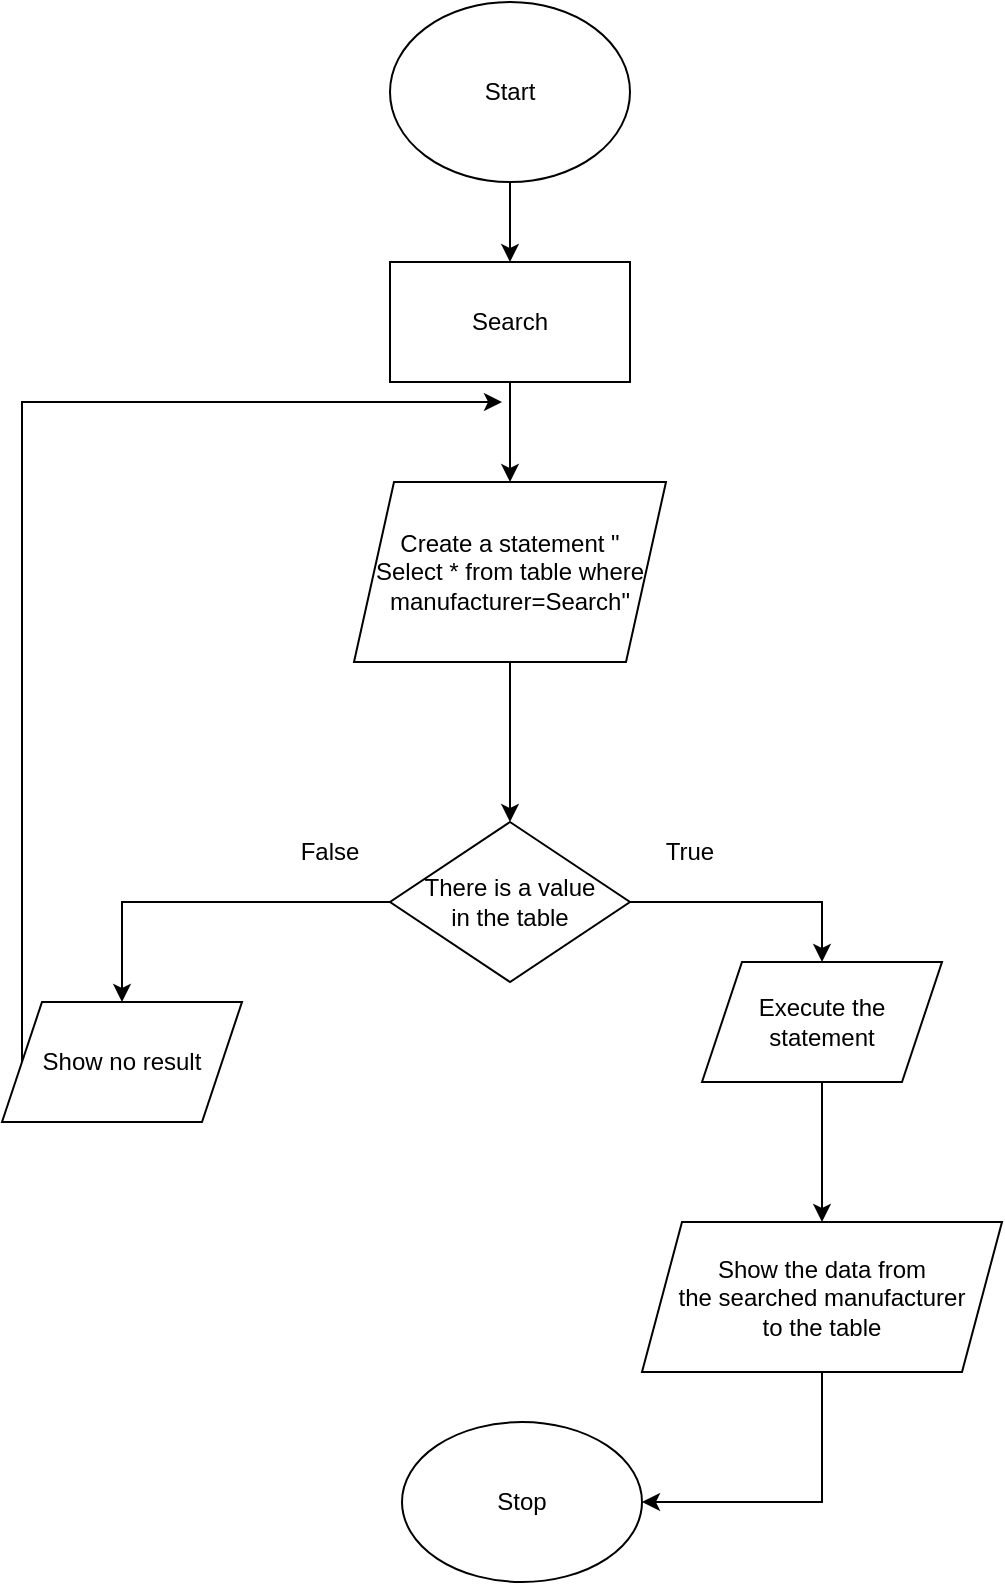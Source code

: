<mxfile version="21.6.5" type="github" pages="4">
  <diagram name="Filter by manufacturer" id="b0GberjzZ939CXaLA34X">
    <mxGraphModel dx="1050" dy="573" grid="1" gridSize="10" guides="1" tooltips="1" connect="1" arrows="1" fold="1" page="1" pageScale="1" pageWidth="827" pageHeight="1169" math="0" shadow="0">
      <root>
        <mxCell id="0" />
        <mxCell id="1" parent="0" />
        <mxCell id="7AaVf39T8sH8r62OQnQh-11" style="edgeStyle=orthogonalEdgeStyle;rounded=0;orthogonalLoop=1;jettySize=auto;html=1;exitX=0.5;exitY=1;exitDx=0;exitDy=0;entryX=0.5;entryY=0;entryDx=0;entryDy=0;" edge="1" parent="1" source="7AaVf39T8sH8r62OQnQh-2" target="7AaVf39T8sH8r62OQnQh-4">
          <mxGeometry relative="1" as="geometry" />
        </mxCell>
        <mxCell id="7AaVf39T8sH8r62OQnQh-2" value="Start" style="ellipse;whiteSpace=wrap;html=1;" vertex="1" parent="1">
          <mxGeometry x="354" y="30" width="120" height="90" as="geometry" />
        </mxCell>
        <mxCell id="7AaVf39T8sH8r62OQnQh-3" value="Stop" style="ellipse;whiteSpace=wrap;html=1;" vertex="1" parent="1">
          <mxGeometry x="360" y="740" width="120" height="80" as="geometry" />
        </mxCell>
        <mxCell id="7AaVf39T8sH8r62OQnQh-12" style="edgeStyle=orthogonalEdgeStyle;rounded=0;orthogonalLoop=1;jettySize=auto;html=1;exitX=0.5;exitY=1;exitDx=0;exitDy=0;entryX=0.5;entryY=0;entryDx=0;entryDy=0;" edge="1" parent="1" source="7AaVf39T8sH8r62OQnQh-4" target="7AaVf39T8sH8r62OQnQh-5">
          <mxGeometry relative="1" as="geometry" />
        </mxCell>
        <mxCell id="7AaVf39T8sH8r62OQnQh-4" value="Search" style="rounded=0;whiteSpace=wrap;html=1;" vertex="1" parent="1">
          <mxGeometry x="354" y="160" width="120" height="60" as="geometry" />
        </mxCell>
        <mxCell id="7AaVf39T8sH8r62OQnQh-13" style="edgeStyle=orthogonalEdgeStyle;rounded=0;orthogonalLoop=1;jettySize=auto;html=1;exitX=0.5;exitY=1;exitDx=0;exitDy=0;entryX=0.5;entryY=0;entryDx=0;entryDy=0;" edge="1" parent="1" source="7AaVf39T8sH8r62OQnQh-5" target="7AaVf39T8sH8r62OQnQh-6">
          <mxGeometry relative="1" as="geometry" />
        </mxCell>
        <mxCell id="7AaVf39T8sH8r62OQnQh-5" value="Create a statement &quot;&lt;br&gt;Select * from table where&lt;br&gt;manufacturer=Search&quot;" style="shape=parallelogram;perimeter=parallelogramPerimeter;whiteSpace=wrap;html=1;fixedSize=1;" vertex="1" parent="1">
          <mxGeometry x="336" y="270" width="156" height="90" as="geometry" />
        </mxCell>
        <mxCell id="7AaVf39T8sH8r62OQnQh-7" style="edgeStyle=orthogonalEdgeStyle;rounded=0;orthogonalLoop=1;jettySize=auto;html=1;entryX=0.5;entryY=0;entryDx=0;entryDy=0;" edge="1" parent="1" source="7AaVf39T8sH8r62OQnQh-20" target="7AaVf39T8sH8r62OQnQh-9">
          <mxGeometry relative="1" as="geometry">
            <mxPoint x="630" y="530" as="targetPoint" />
          </mxGeometry>
        </mxCell>
        <mxCell id="7AaVf39T8sH8r62OQnQh-8" style="edgeStyle=orthogonalEdgeStyle;rounded=0;orthogonalLoop=1;jettySize=auto;html=1;exitX=0;exitY=0.5;exitDx=0;exitDy=0;entryX=0.5;entryY=0;entryDx=0;entryDy=0;" edge="1" parent="1" source="7AaVf39T8sH8r62OQnQh-6" target="7AaVf39T8sH8r62OQnQh-10">
          <mxGeometry relative="1" as="geometry">
            <mxPoint x="230" y="540" as="targetPoint" />
          </mxGeometry>
        </mxCell>
        <mxCell id="7AaVf39T8sH8r62OQnQh-6" value="There is a value&lt;br&gt;in the table" style="rhombus;whiteSpace=wrap;html=1;" vertex="1" parent="1">
          <mxGeometry x="354" y="440" width="120" height="80" as="geometry" />
        </mxCell>
        <mxCell id="7AaVf39T8sH8r62OQnQh-14" style="edgeStyle=orthogonalEdgeStyle;rounded=0;orthogonalLoop=1;jettySize=auto;html=1;exitX=0.5;exitY=1;exitDx=0;exitDy=0;entryX=1;entryY=0.5;entryDx=0;entryDy=0;" edge="1" parent="1" source="7AaVf39T8sH8r62OQnQh-9" target="7AaVf39T8sH8r62OQnQh-3">
          <mxGeometry relative="1" as="geometry" />
        </mxCell>
        <mxCell id="7AaVf39T8sH8r62OQnQh-9" value="Show the data from&lt;br&gt;the searched manufacturer&lt;br&gt;to the table" style="shape=parallelogram;perimeter=parallelogramPerimeter;whiteSpace=wrap;html=1;fixedSize=1;" vertex="1" parent="1">
          <mxGeometry x="480" y="640" width="180" height="75" as="geometry" />
        </mxCell>
        <mxCell id="7AaVf39T8sH8r62OQnQh-15" style="edgeStyle=orthogonalEdgeStyle;rounded=0;orthogonalLoop=1;jettySize=auto;html=1;exitX=0;exitY=0.5;exitDx=0;exitDy=0;" edge="1" parent="1" source="7AaVf39T8sH8r62OQnQh-10">
          <mxGeometry relative="1" as="geometry">
            <mxPoint x="410" y="230" as="targetPoint" />
            <mxPoint x="10" y="330" as="sourcePoint" />
            <Array as="points">
              <mxPoint x="170" y="230" />
            </Array>
          </mxGeometry>
        </mxCell>
        <mxCell id="7AaVf39T8sH8r62OQnQh-10" value="Show no result" style="shape=parallelogram;perimeter=parallelogramPerimeter;whiteSpace=wrap;html=1;fixedSize=1;" vertex="1" parent="1">
          <mxGeometry x="160" y="530" width="120" height="60" as="geometry" />
        </mxCell>
        <mxCell id="7AaVf39T8sH8r62OQnQh-17" value="True" style="text;html=1;strokeColor=none;fillColor=none;align=center;verticalAlign=middle;whiteSpace=wrap;rounded=0;" vertex="1" parent="1">
          <mxGeometry x="474" y="440" width="60" height="30" as="geometry" />
        </mxCell>
        <mxCell id="7AaVf39T8sH8r62OQnQh-18" value="False" style="text;html=1;strokeColor=none;fillColor=none;align=center;verticalAlign=middle;whiteSpace=wrap;rounded=0;" vertex="1" parent="1">
          <mxGeometry x="294" y="440" width="60" height="30" as="geometry" />
        </mxCell>
        <mxCell id="7AaVf39T8sH8r62OQnQh-21" value="" style="edgeStyle=orthogonalEdgeStyle;rounded=0;orthogonalLoop=1;jettySize=auto;html=1;entryX=0.5;entryY=0;entryDx=0;entryDy=0;" edge="1" parent="1" source="7AaVf39T8sH8r62OQnQh-6" target="7AaVf39T8sH8r62OQnQh-20">
          <mxGeometry relative="1" as="geometry">
            <mxPoint x="660" y="620" as="targetPoint" />
            <mxPoint x="474" y="480" as="sourcePoint" />
          </mxGeometry>
        </mxCell>
        <mxCell id="7AaVf39T8sH8r62OQnQh-20" value="Execute the statement" style="shape=parallelogram;perimeter=parallelogramPerimeter;whiteSpace=wrap;html=1;fixedSize=1;" vertex="1" parent="1">
          <mxGeometry x="510" y="510" width="120" height="60" as="geometry" />
        </mxCell>
      </root>
    </mxGraphModel>
  </diagram>
  <diagram id="K9-OZ3rQHB-3n7ECAeAO" name="Filter by price">
    <mxGraphModel dx="1050" dy="573" grid="1" gridSize="10" guides="1" tooltips="1" connect="1" arrows="1" fold="1" page="1" pageScale="1" pageWidth="827" pageHeight="1169" math="0" shadow="0">
      <root>
        <mxCell id="0" />
        <mxCell id="1" parent="0" />
        <mxCell id="o4AWCn1PAFYPJTc8kCKz-1" style="edgeStyle=orthogonalEdgeStyle;rounded=0;orthogonalLoop=1;jettySize=auto;html=1;exitX=0.5;exitY=1;exitDx=0;exitDy=0;entryX=0.5;entryY=0;entryDx=0;entryDy=0;" edge="1" parent="1" source="o4AWCn1PAFYPJTc8kCKz-2" target="o4AWCn1PAFYPJTc8kCKz-5">
          <mxGeometry relative="1" as="geometry" />
        </mxCell>
        <mxCell id="o4AWCn1PAFYPJTc8kCKz-2" value="Start" style="ellipse;whiteSpace=wrap;html=1;" vertex="1" parent="1">
          <mxGeometry x="354" y="30" width="120" height="90" as="geometry" />
        </mxCell>
        <mxCell id="o4AWCn1PAFYPJTc8kCKz-3" value="Stop" style="ellipse;whiteSpace=wrap;html=1;" vertex="1" parent="1">
          <mxGeometry x="360" y="740" width="120" height="80" as="geometry" />
        </mxCell>
        <mxCell id="o4AWCn1PAFYPJTc8kCKz-4" style="edgeStyle=orthogonalEdgeStyle;rounded=0;orthogonalLoop=1;jettySize=auto;html=1;exitX=0.5;exitY=1;exitDx=0;exitDy=0;entryX=0.5;entryY=0;entryDx=0;entryDy=0;" edge="1" parent="1" source="o4AWCn1PAFYPJTc8kCKz-5" target="o4AWCn1PAFYPJTc8kCKz-7">
          <mxGeometry relative="1" as="geometry" />
        </mxCell>
        <mxCell id="o4AWCn1PAFYPJTc8kCKz-5" value="Search" style="rounded=0;whiteSpace=wrap;html=1;" vertex="1" parent="1">
          <mxGeometry x="354" y="160" width="120" height="60" as="geometry" />
        </mxCell>
        <mxCell id="o4AWCn1PAFYPJTc8kCKz-6" style="edgeStyle=orthogonalEdgeStyle;rounded=0;orthogonalLoop=1;jettySize=auto;html=1;exitX=0.5;exitY=1;exitDx=0;exitDy=0;entryX=0.5;entryY=0;entryDx=0;entryDy=0;" edge="1" parent="1" source="o4AWCn1PAFYPJTc8kCKz-7" target="o4AWCn1PAFYPJTc8kCKz-10">
          <mxGeometry relative="1" as="geometry" />
        </mxCell>
        <mxCell id="o4AWCn1PAFYPJTc8kCKz-7" value="Create a statement &quot;&lt;br&gt;Select * from table where&lt;br&gt;Price=Search&quot;" style="shape=parallelogram;perimeter=parallelogramPerimeter;whiteSpace=wrap;html=1;fixedSize=1;" vertex="1" parent="1">
          <mxGeometry x="336" y="270" width="156" height="90" as="geometry" />
        </mxCell>
        <mxCell id="o4AWCn1PAFYPJTc8kCKz-8" style="edgeStyle=orthogonalEdgeStyle;rounded=0;orthogonalLoop=1;jettySize=auto;html=1;entryX=0.5;entryY=0;entryDx=0;entryDy=0;" edge="1" parent="1" source="o4AWCn1PAFYPJTc8kCKz-18" target="o4AWCn1PAFYPJTc8kCKz-12">
          <mxGeometry relative="1" as="geometry">
            <mxPoint x="630" y="530" as="targetPoint" />
          </mxGeometry>
        </mxCell>
        <mxCell id="o4AWCn1PAFYPJTc8kCKz-9" style="edgeStyle=orthogonalEdgeStyle;rounded=0;orthogonalLoop=1;jettySize=auto;html=1;exitX=0;exitY=0.5;exitDx=0;exitDy=0;entryX=0.5;entryY=0;entryDx=0;entryDy=0;" edge="1" parent="1" source="o4AWCn1PAFYPJTc8kCKz-10" target="o4AWCn1PAFYPJTc8kCKz-14">
          <mxGeometry relative="1" as="geometry">
            <mxPoint x="230" y="540" as="targetPoint" />
          </mxGeometry>
        </mxCell>
        <mxCell id="o4AWCn1PAFYPJTc8kCKz-10" value="There is a value&lt;br&gt;in the table" style="rhombus;whiteSpace=wrap;html=1;" vertex="1" parent="1">
          <mxGeometry x="354" y="440" width="120" height="80" as="geometry" />
        </mxCell>
        <mxCell id="o4AWCn1PAFYPJTc8kCKz-11" style="edgeStyle=orthogonalEdgeStyle;rounded=0;orthogonalLoop=1;jettySize=auto;html=1;exitX=0.5;exitY=1;exitDx=0;exitDy=0;entryX=1;entryY=0.5;entryDx=0;entryDy=0;" edge="1" parent="1" source="o4AWCn1PAFYPJTc8kCKz-12" target="o4AWCn1PAFYPJTc8kCKz-3">
          <mxGeometry relative="1" as="geometry" />
        </mxCell>
        <mxCell id="o4AWCn1PAFYPJTc8kCKz-12" value="Show the data from&lt;br&gt;the searched Price&lt;br&gt;to the table" style="shape=parallelogram;perimeter=parallelogramPerimeter;whiteSpace=wrap;html=1;fixedSize=1;" vertex="1" parent="1">
          <mxGeometry x="480" y="640" width="180" height="75" as="geometry" />
        </mxCell>
        <mxCell id="o4AWCn1PAFYPJTc8kCKz-13" style="edgeStyle=orthogonalEdgeStyle;rounded=0;orthogonalLoop=1;jettySize=auto;html=1;exitX=0;exitY=0.5;exitDx=0;exitDy=0;" edge="1" parent="1" source="o4AWCn1PAFYPJTc8kCKz-14">
          <mxGeometry relative="1" as="geometry">
            <mxPoint x="410" y="230" as="targetPoint" />
            <mxPoint x="10" y="330" as="sourcePoint" />
            <Array as="points">
              <mxPoint x="170" y="230" />
            </Array>
          </mxGeometry>
        </mxCell>
        <mxCell id="o4AWCn1PAFYPJTc8kCKz-14" value="Show no result" style="shape=parallelogram;perimeter=parallelogramPerimeter;whiteSpace=wrap;html=1;fixedSize=1;" vertex="1" parent="1">
          <mxGeometry x="160" y="530" width="120" height="60" as="geometry" />
        </mxCell>
        <mxCell id="o4AWCn1PAFYPJTc8kCKz-15" value="True" style="text;html=1;strokeColor=none;fillColor=none;align=center;verticalAlign=middle;whiteSpace=wrap;rounded=0;" vertex="1" parent="1">
          <mxGeometry x="474" y="440" width="60" height="30" as="geometry" />
        </mxCell>
        <mxCell id="o4AWCn1PAFYPJTc8kCKz-16" value="False" style="text;html=1;strokeColor=none;fillColor=none;align=center;verticalAlign=middle;whiteSpace=wrap;rounded=0;" vertex="1" parent="1">
          <mxGeometry x="294" y="440" width="60" height="30" as="geometry" />
        </mxCell>
        <mxCell id="o4AWCn1PAFYPJTc8kCKz-17" value="" style="edgeStyle=orthogonalEdgeStyle;rounded=0;orthogonalLoop=1;jettySize=auto;html=1;entryX=0.5;entryY=0;entryDx=0;entryDy=0;" edge="1" parent="1" source="o4AWCn1PAFYPJTc8kCKz-10" target="o4AWCn1PAFYPJTc8kCKz-18">
          <mxGeometry relative="1" as="geometry">
            <mxPoint x="660" y="620" as="targetPoint" />
            <mxPoint x="474" y="480" as="sourcePoint" />
          </mxGeometry>
        </mxCell>
        <mxCell id="o4AWCn1PAFYPJTc8kCKz-18" value="Execute the statement" style="shape=parallelogram;perimeter=parallelogramPerimeter;whiteSpace=wrap;html=1;fixedSize=1;" vertex="1" parent="1">
          <mxGeometry x="510" y="510" width="120" height="60" as="geometry" />
        </mxCell>
      </root>
    </mxGraphModel>
  </diagram>
  <diagram id="mfEXxE6C-foX_zjAlTVi" name="Order by release date DESC&#39;">
    <mxGraphModel dx="1050" dy="573" grid="1" gridSize="10" guides="1" tooltips="1" connect="1" arrows="1" fold="1" page="1" pageScale="1" pageWidth="827" pageHeight="1169" math="0" shadow="0">
      <root>
        <mxCell id="0" />
        <mxCell id="1" parent="0" />
        <mxCell id="uDcUB9js-GKbgMc_Q33v-2" value="Start" style="ellipse;whiteSpace=wrap;html=1;" vertex="1" parent="1">
          <mxGeometry x="354" y="30" width="120" height="90" as="geometry" />
        </mxCell>
        <mxCell id="uDcUB9js-GKbgMc_Q33v-3" value="Stop" style="ellipse;whiteSpace=wrap;html=1;" vertex="1" parent="1">
          <mxGeometry x="360" y="740" width="120" height="80" as="geometry" />
        </mxCell>
        <mxCell id="uDcUB9js-GKbgMc_Q33v-4" style="edgeStyle=orthogonalEdgeStyle;rounded=0;orthogonalLoop=1;jettySize=auto;html=1;exitX=0.5;exitY=1;exitDx=0;exitDy=0;entryX=0.5;entryY=0;entryDx=0;entryDy=0;" edge="1" parent="1" source="uDcUB9js-GKbgMc_Q33v-2" target="uDcUB9js-GKbgMc_Q33v-7">
          <mxGeometry relative="1" as="geometry">
            <mxPoint x="414" y="220" as="sourcePoint" />
          </mxGeometry>
        </mxCell>
        <mxCell id="uDcUB9js-GKbgMc_Q33v-6" style="edgeStyle=orthogonalEdgeStyle;rounded=0;orthogonalLoop=1;jettySize=auto;html=1;exitX=0.5;exitY=1;exitDx=0;exitDy=0;entryX=0.5;entryY=0;entryDx=0;entryDy=0;" edge="1" parent="1" source="uDcUB9js-GKbgMc_Q33v-7" target="uDcUB9js-GKbgMc_Q33v-10">
          <mxGeometry relative="1" as="geometry" />
        </mxCell>
        <mxCell id="uDcUB9js-GKbgMc_Q33v-7" value="Create a statement &quot;&lt;br&gt;Select * from table Order&lt;br&gt;By &#39;table&#39;.&#39;date&#39;&lt;br&gt;Desc" style="shape=parallelogram;perimeter=parallelogramPerimeter;whiteSpace=wrap;html=1;fixedSize=1;" vertex="1" parent="1">
          <mxGeometry x="336" y="270" width="156" height="90" as="geometry" />
        </mxCell>
        <mxCell id="uDcUB9js-GKbgMc_Q33v-8" style="edgeStyle=orthogonalEdgeStyle;rounded=0;orthogonalLoop=1;jettySize=auto;html=1;entryX=0.5;entryY=0;entryDx=0;entryDy=0;" edge="1" parent="1" source="uDcUB9js-GKbgMc_Q33v-18" target="uDcUB9js-GKbgMc_Q33v-12">
          <mxGeometry relative="1" as="geometry">
            <mxPoint x="630" y="530" as="targetPoint" />
          </mxGeometry>
        </mxCell>
        <mxCell id="uDcUB9js-GKbgMc_Q33v-9" style="edgeStyle=orthogonalEdgeStyle;rounded=0;orthogonalLoop=1;jettySize=auto;html=1;exitX=0;exitY=0.5;exitDx=0;exitDy=0;entryX=0.5;entryY=0;entryDx=0;entryDy=0;" edge="1" parent="1" source="uDcUB9js-GKbgMc_Q33v-10" target="uDcUB9js-GKbgMc_Q33v-14">
          <mxGeometry relative="1" as="geometry">
            <mxPoint x="230" y="540" as="targetPoint" />
          </mxGeometry>
        </mxCell>
        <mxCell id="uDcUB9js-GKbgMc_Q33v-10" value="There is a value&lt;br&gt;in the table" style="rhombus;whiteSpace=wrap;html=1;" vertex="1" parent="1">
          <mxGeometry x="354" y="440" width="120" height="80" as="geometry" />
        </mxCell>
        <mxCell id="uDcUB9js-GKbgMc_Q33v-11" style="edgeStyle=orthogonalEdgeStyle;rounded=0;orthogonalLoop=1;jettySize=auto;html=1;exitX=0.5;exitY=1;exitDx=0;exitDy=0;entryX=1;entryY=0.5;entryDx=0;entryDy=0;" edge="1" parent="1" source="uDcUB9js-GKbgMc_Q33v-12" target="uDcUB9js-GKbgMc_Q33v-3">
          <mxGeometry relative="1" as="geometry" />
        </mxCell>
        <mxCell id="uDcUB9js-GKbgMc_Q33v-12" value="Show Result" style="shape=parallelogram;perimeter=parallelogramPerimeter;whiteSpace=wrap;html=1;fixedSize=1;" vertex="1" parent="1">
          <mxGeometry x="480" y="640" width="180" height="75" as="geometry" />
        </mxCell>
        <mxCell id="uDcUB9js-GKbgMc_Q33v-13" style="edgeStyle=orthogonalEdgeStyle;rounded=0;orthogonalLoop=1;jettySize=auto;html=1;exitX=0;exitY=0.5;exitDx=0;exitDy=0;" edge="1" parent="1" source="uDcUB9js-GKbgMc_Q33v-14">
          <mxGeometry relative="1" as="geometry">
            <mxPoint x="410" y="230" as="targetPoint" />
            <mxPoint x="10" y="330" as="sourcePoint" />
            <Array as="points">
              <mxPoint x="170" y="230" />
            </Array>
          </mxGeometry>
        </mxCell>
        <mxCell id="uDcUB9js-GKbgMc_Q33v-14" value="Show no result" style="shape=parallelogram;perimeter=parallelogramPerimeter;whiteSpace=wrap;html=1;fixedSize=1;" vertex="1" parent="1">
          <mxGeometry x="160" y="530" width="120" height="60" as="geometry" />
        </mxCell>
        <mxCell id="uDcUB9js-GKbgMc_Q33v-15" value="True" style="text;html=1;strokeColor=none;fillColor=none;align=center;verticalAlign=middle;whiteSpace=wrap;rounded=0;" vertex="1" parent="1">
          <mxGeometry x="474" y="440" width="60" height="30" as="geometry" />
        </mxCell>
        <mxCell id="uDcUB9js-GKbgMc_Q33v-16" value="False" style="text;html=1;strokeColor=none;fillColor=none;align=center;verticalAlign=middle;whiteSpace=wrap;rounded=0;" vertex="1" parent="1">
          <mxGeometry x="294" y="440" width="60" height="30" as="geometry" />
        </mxCell>
        <mxCell id="uDcUB9js-GKbgMc_Q33v-17" value="" style="edgeStyle=orthogonalEdgeStyle;rounded=0;orthogonalLoop=1;jettySize=auto;html=1;entryX=0.5;entryY=0;entryDx=0;entryDy=0;" edge="1" parent="1" source="uDcUB9js-GKbgMc_Q33v-10" target="uDcUB9js-GKbgMc_Q33v-18">
          <mxGeometry relative="1" as="geometry">
            <mxPoint x="660" y="620" as="targetPoint" />
            <mxPoint x="474" y="480" as="sourcePoint" />
          </mxGeometry>
        </mxCell>
        <mxCell id="uDcUB9js-GKbgMc_Q33v-18" value="Execute the statement" style="shape=parallelogram;perimeter=parallelogramPerimeter;whiteSpace=wrap;html=1;fixedSize=1;" vertex="1" parent="1">
          <mxGeometry x="510" y="510" width="120" height="60" as="geometry" />
        </mxCell>
      </root>
    </mxGraphModel>
  </diagram>
  <diagram id="0Xkdcv7ftamiGfapWS_W" name="Order by price desc">
    <mxGraphModel dx="1050" dy="573" grid="1" gridSize="10" guides="1" tooltips="1" connect="1" arrows="1" fold="1" page="1" pageScale="1" pageWidth="827" pageHeight="1169" math="0" shadow="0">
      <root>
        <mxCell id="0" />
        <mxCell id="1" parent="0" />
      </root>
    </mxGraphModel>
  </diagram>
</mxfile>

